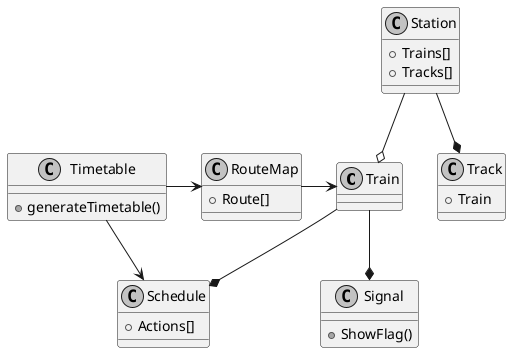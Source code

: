 @startuml
skinparam Monochrome true
skinparam Shadowing false
class Train {}

class Track {
    + Train 
}

class Station {
    + Trains[]
    + Tracks[]
}

class Signal {
    + ShowFlag() 
} 

class Schedule {
    + Actions[]
} 

class RouteMap {
    + Route[]
}

class Timetable {
    + generateTimetable()
} 

Station --o Train 
Station --* Track 
Train --* Signal
Train --* Schedule
RouteMap -> Train
Timetable -> RouteMap
Timetable -> Schedule



@enduml